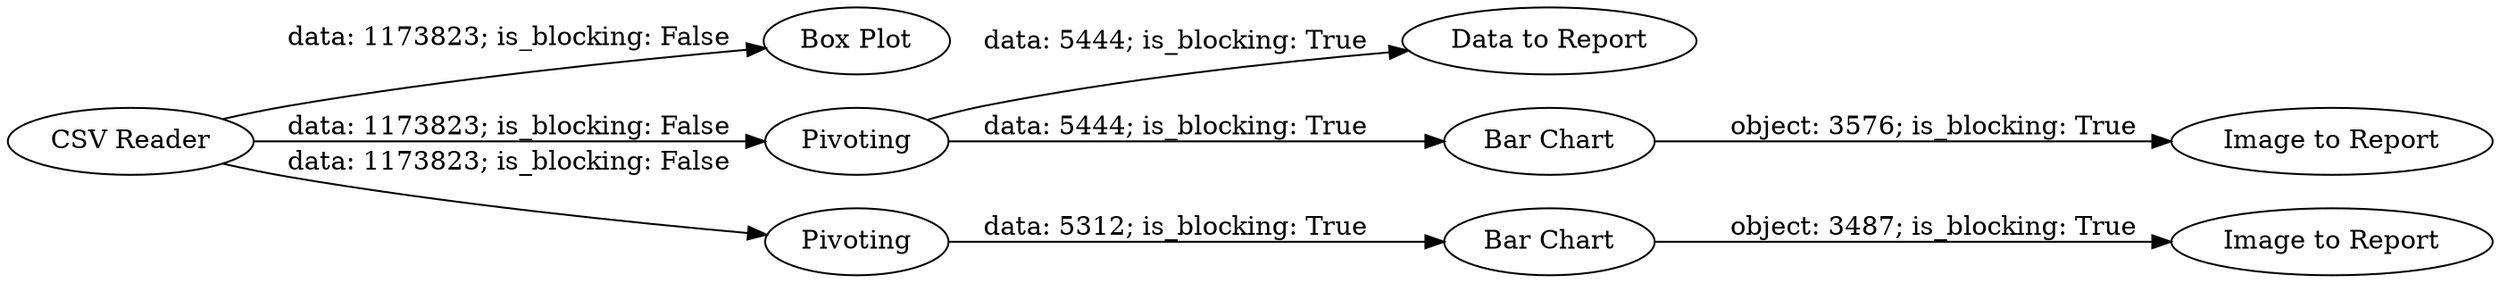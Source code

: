digraph {
	"-7234770574733784715_20" [label="Image to Report"]
	"-7234770574733784715_1" [label="CSV Reader"]
	"-7234770574733784715_22" [label="Data to Report"]
	"-7234770574733784715_15" [label="Bar Chart"]
	"-7234770574733784715_21" [label="Image to Report"]
	"-7234770574733784715_23" [label="Box Plot"]
	"-7234770574733784715_19" [label=Pivoting]
	"-7234770574733784715_17" [label=Pivoting]
	"-7234770574733784715_18" [label="Bar Chart"]
	"-7234770574733784715_19" -> "-7234770574733784715_22" [label="data: 5444; is_blocking: True"]
	"-7234770574733784715_1" -> "-7234770574733784715_19" [label="data: 1173823; is_blocking: False"]
	"-7234770574733784715_1" -> "-7234770574733784715_23" [label="data: 1173823; is_blocking: False"]
	"-7234770574733784715_1" -> "-7234770574733784715_17" [label="data: 1173823; is_blocking: False"]
	"-7234770574733784715_18" -> "-7234770574733784715_21" [label="object: 3576; is_blocking: True"]
	"-7234770574733784715_15" -> "-7234770574733784715_20" [label="object: 3487; is_blocking: True"]
	"-7234770574733784715_17" -> "-7234770574733784715_15" [label="data: 5312; is_blocking: True"]
	"-7234770574733784715_19" -> "-7234770574733784715_18" [label="data: 5444; is_blocking: True"]
	rankdir=LR
}
